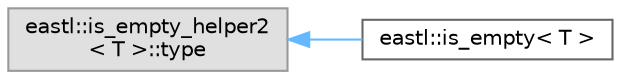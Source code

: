 digraph "类继承关系图"
{
 // LATEX_PDF_SIZE
  bgcolor="transparent";
  edge [fontname=Helvetica,fontsize=10,labelfontname=Helvetica,labelfontsize=10];
  node [fontname=Helvetica,fontsize=10,shape=box,height=0.2,width=0.4];
  rankdir="LR";
  Node0 [id="Node000000",label="eastl::is_empty_helper2\l\< T \>::type",height=0.2,width=0.4,color="grey60", fillcolor="#E0E0E0", style="filled",tooltip=" "];
  Node0 -> Node1 [id="edge907_Node000000_Node000001",dir="back",color="steelblue1",style="solid",tooltip=" "];
  Node1 [id="Node000001",label="eastl::is_empty\< T \>",height=0.2,width=0.4,color="grey40", fillcolor="white", style="filled",URL="$structeastl_1_1is__empty.html",tooltip=" "];
}
